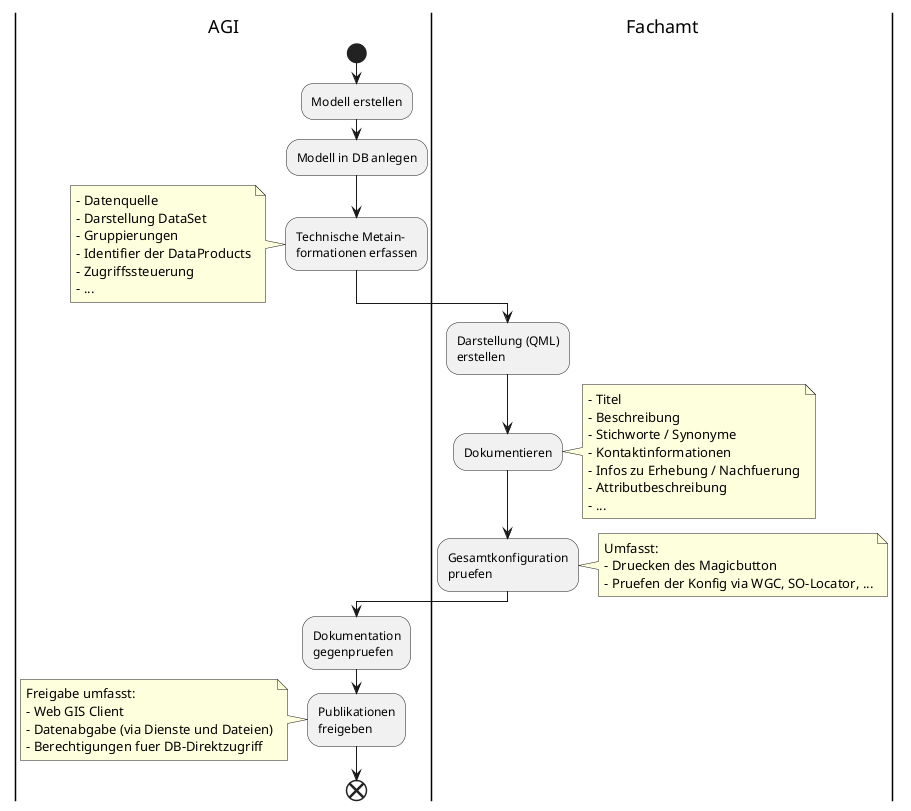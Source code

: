 @startuml
|AGI|
start

:Modell erstellen;

:Modell in DB anlegen;

:Technische Metain-
formationen erfassen;

note left
- Datenquelle
- Darstellung DataSet
- Gruppierungen
- Identifier der DataProducts
- Zugriffssteuerung
- ...
end note

|Fachamt|
:Darstellung (QML)
erstellen;

:Dokumentieren;

note right
- Titel
- Beschreibung
- Stichworte / Synonyme
- Kontaktinformationen
- Infos zu Erhebung / Nachfuerung
- Attributbeschreibung
- ...
end note

:Gesamtkonfiguration
pruefen;

note right
Umfasst:
- Druecken des Magicbutton
- Pruefen der Konfig via WGC, SO-Locator, ...
end note

|AGI|
:Dokumentation
gegenpruefen;

:Publikationen
freigeben;

note left
Freigabe umfasst:
- Web GIS Client
- Datenabgabe (via Dienste und Dateien)
- Berechtigungen fuer DB-Direktzugriff
end note

end
@enduml